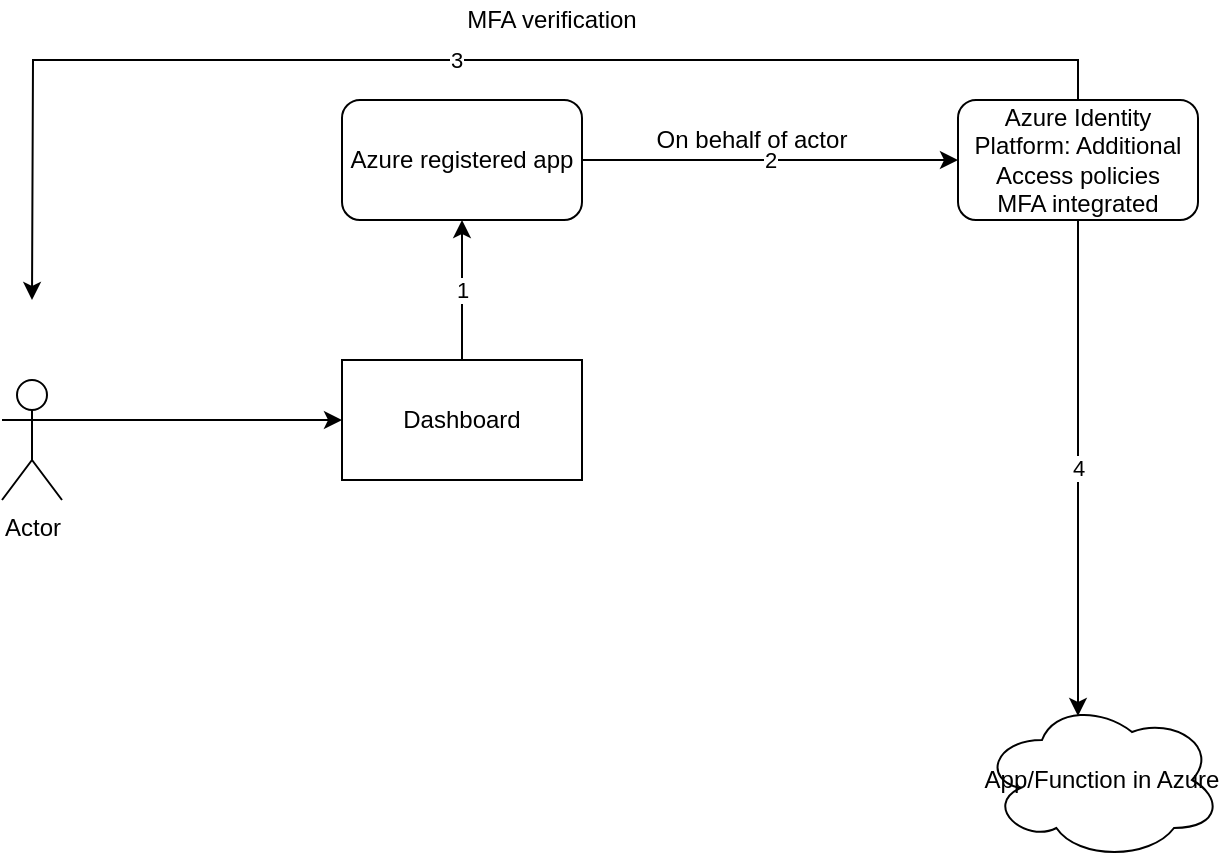 <mxfile version="14.4.7" type="github">
  <diagram id="fFTh142MeSV6YrFauBV7" name="Page-1">
    <mxGraphModel dx="2062" dy="1122" grid="1" gridSize="10" guides="1" tooltips="1" connect="1" arrows="1" fold="1" page="1" pageScale="1" pageWidth="850" pageHeight="1100" math="0" shadow="0">
      <root>
        <mxCell id="0" />
        <mxCell id="1" parent="0" />
        <mxCell id="3EJBCnhoY97piAiwWyH8-8" value="1" style="edgeStyle=orthogonalEdgeStyle;rounded=0;orthogonalLoop=1;jettySize=auto;html=1;startArrow=none;startFill=0;" edge="1" parent="1" source="3EJBCnhoY97piAiwWyH8-1" target="3EJBCnhoY97piAiwWyH8-7">
          <mxGeometry relative="1" as="geometry" />
        </mxCell>
        <mxCell id="3EJBCnhoY97piAiwWyH8-1" value="Dashboard" style="rounded=0;whiteSpace=wrap;html=1;" vertex="1" parent="1">
          <mxGeometry x="280" y="340" width="120" height="60" as="geometry" />
        </mxCell>
        <mxCell id="3EJBCnhoY97piAiwWyH8-4" style="edgeStyle=orthogonalEdgeStyle;rounded=0;orthogonalLoop=1;jettySize=auto;html=1;exitX=1;exitY=0.333;exitDx=0;exitDy=0;exitPerimeter=0;entryX=0;entryY=0.5;entryDx=0;entryDy=0;" edge="1" parent="1" source="3EJBCnhoY97piAiwWyH8-2" target="3EJBCnhoY97piAiwWyH8-1">
          <mxGeometry relative="1" as="geometry" />
        </mxCell>
        <mxCell id="3EJBCnhoY97piAiwWyH8-2" value="Actor" style="shape=umlActor;verticalLabelPosition=bottom;verticalAlign=top;html=1;outlineConnect=0;" vertex="1" parent="1">
          <mxGeometry x="110" y="350" width="30" height="60" as="geometry" />
        </mxCell>
        <mxCell id="3EJBCnhoY97piAiwWyH8-12" value="3" style="edgeStyle=orthogonalEdgeStyle;rounded=0;orthogonalLoop=1;jettySize=auto;html=1;exitX=0.5;exitY=0;exitDx=0;exitDy=0;startArrow=none;startFill=0;" edge="1" parent="1" source="3EJBCnhoY97piAiwWyH8-6">
          <mxGeometry relative="1" as="geometry">
            <mxPoint x="125" y="310" as="targetPoint" />
          </mxGeometry>
        </mxCell>
        <mxCell id="3EJBCnhoY97piAiwWyH8-3" value="App/Function in Azure" style="ellipse;shape=cloud;whiteSpace=wrap;html=1;" vertex="1" parent="1">
          <mxGeometry x="600" y="510" width="120" height="80" as="geometry" />
        </mxCell>
        <mxCell id="3EJBCnhoY97piAiwWyH8-10" value="4" style="edgeStyle=orthogonalEdgeStyle;rounded=0;orthogonalLoop=1;jettySize=auto;html=1;exitX=0.5;exitY=1;exitDx=0;exitDy=0;entryX=0.4;entryY=0.1;entryDx=0;entryDy=0;entryPerimeter=0;startArrow=none;startFill=0;" edge="1" parent="1" source="3EJBCnhoY97piAiwWyH8-6" target="3EJBCnhoY97piAiwWyH8-3">
          <mxGeometry relative="1" as="geometry" />
        </mxCell>
        <mxCell id="3EJBCnhoY97piAiwWyH8-6" value="Azure Identity Platform: Additional Access policies&lt;br&gt;MFA integrated" style="rounded=1;whiteSpace=wrap;html=1;" vertex="1" parent="1">
          <mxGeometry x="588" y="210" width="120" height="60" as="geometry" />
        </mxCell>
        <mxCell id="3EJBCnhoY97piAiwWyH8-9" value="2" style="edgeStyle=orthogonalEdgeStyle;rounded=0;orthogonalLoop=1;jettySize=auto;html=1;exitX=1;exitY=0.5;exitDx=0;exitDy=0;startArrow=none;startFill=0;" edge="1" parent="1" source="3EJBCnhoY97piAiwWyH8-7" target="3EJBCnhoY97piAiwWyH8-6">
          <mxGeometry relative="1" as="geometry" />
        </mxCell>
        <mxCell id="3EJBCnhoY97piAiwWyH8-7" value="Azure registered app" style="rounded=1;whiteSpace=wrap;html=1;" vertex="1" parent="1">
          <mxGeometry x="280" y="210" width="120" height="60" as="geometry" />
        </mxCell>
        <UserObject label="On behalf of actor" placeholders="1" name="Variable" id="3EJBCnhoY97piAiwWyH8-11">
          <mxCell style="text;html=1;strokeColor=none;fillColor=none;align=center;verticalAlign=middle;whiteSpace=wrap;overflow=hidden;" vertex="1" parent="1">
            <mxGeometry x="430" y="220" width="110" height="20" as="geometry" />
          </mxCell>
        </UserObject>
        <UserObject label="MFA verification" placeholders="1" name="Variable" id="3EJBCnhoY97piAiwWyH8-14">
          <mxCell style="text;html=1;strokeColor=none;fillColor=none;align=center;verticalAlign=middle;whiteSpace=wrap;overflow=hidden;" vertex="1" parent="1">
            <mxGeometry x="330" y="160" width="110" height="20" as="geometry" />
          </mxCell>
        </UserObject>
      </root>
    </mxGraphModel>
  </diagram>
</mxfile>
